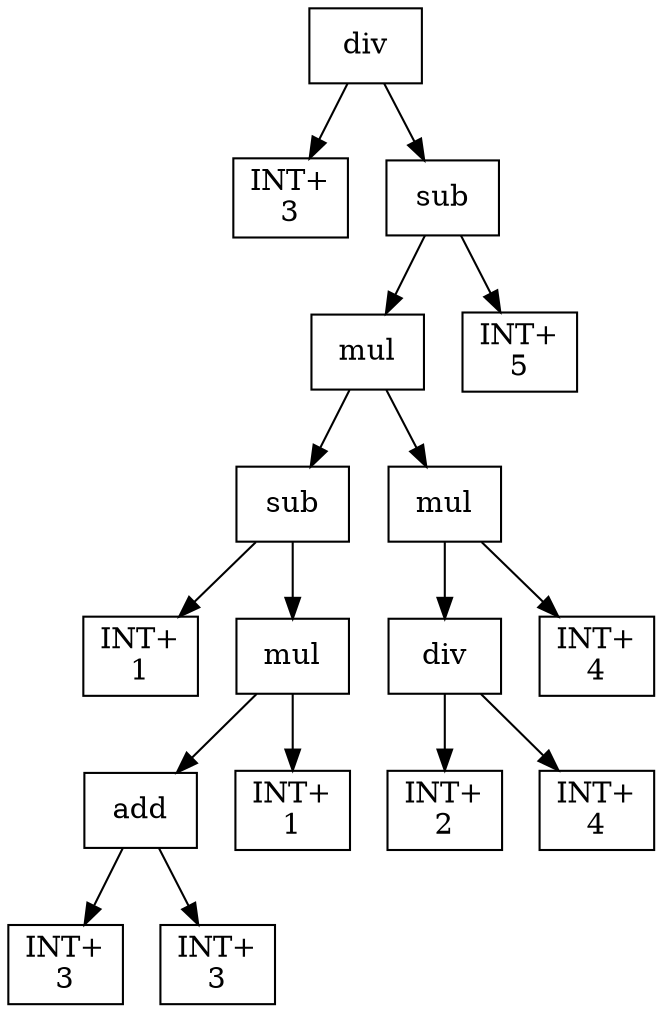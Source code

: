 digraph expr {
  node [shape=box];
  n1 [label="div"];
  n2 [label="INT+\n3"];
  n3 [label="sub"];
  n4 [label="mul"];
  n5 [label="sub"];
  n6 [label="INT+\n1"];
  n7 [label="mul"];
  n8 [label="add"];
  n9 [label="INT+\n3"];
  n10 [label="INT+\n3"];
  n8 -> n9;
  n8 -> n10;
  n11 [label="INT+\n1"];
  n7 -> n8;
  n7 -> n11;
  n5 -> n6;
  n5 -> n7;
  n12 [label="mul"];
  n13 [label="div"];
  n14 [label="INT+\n2"];
  n15 [label="INT+\n4"];
  n13 -> n14;
  n13 -> n15;
  n16 [label="INT+\n4"];
  n12 -> n13;
  n12 -> n16;
  n4 -> n5;
  n4 -> n12;
  n17 [label="INT+\n5"];
  n3 -> n4;
  n3 -> n17;
  n1 -> n2;
  n1 -> n3;
}